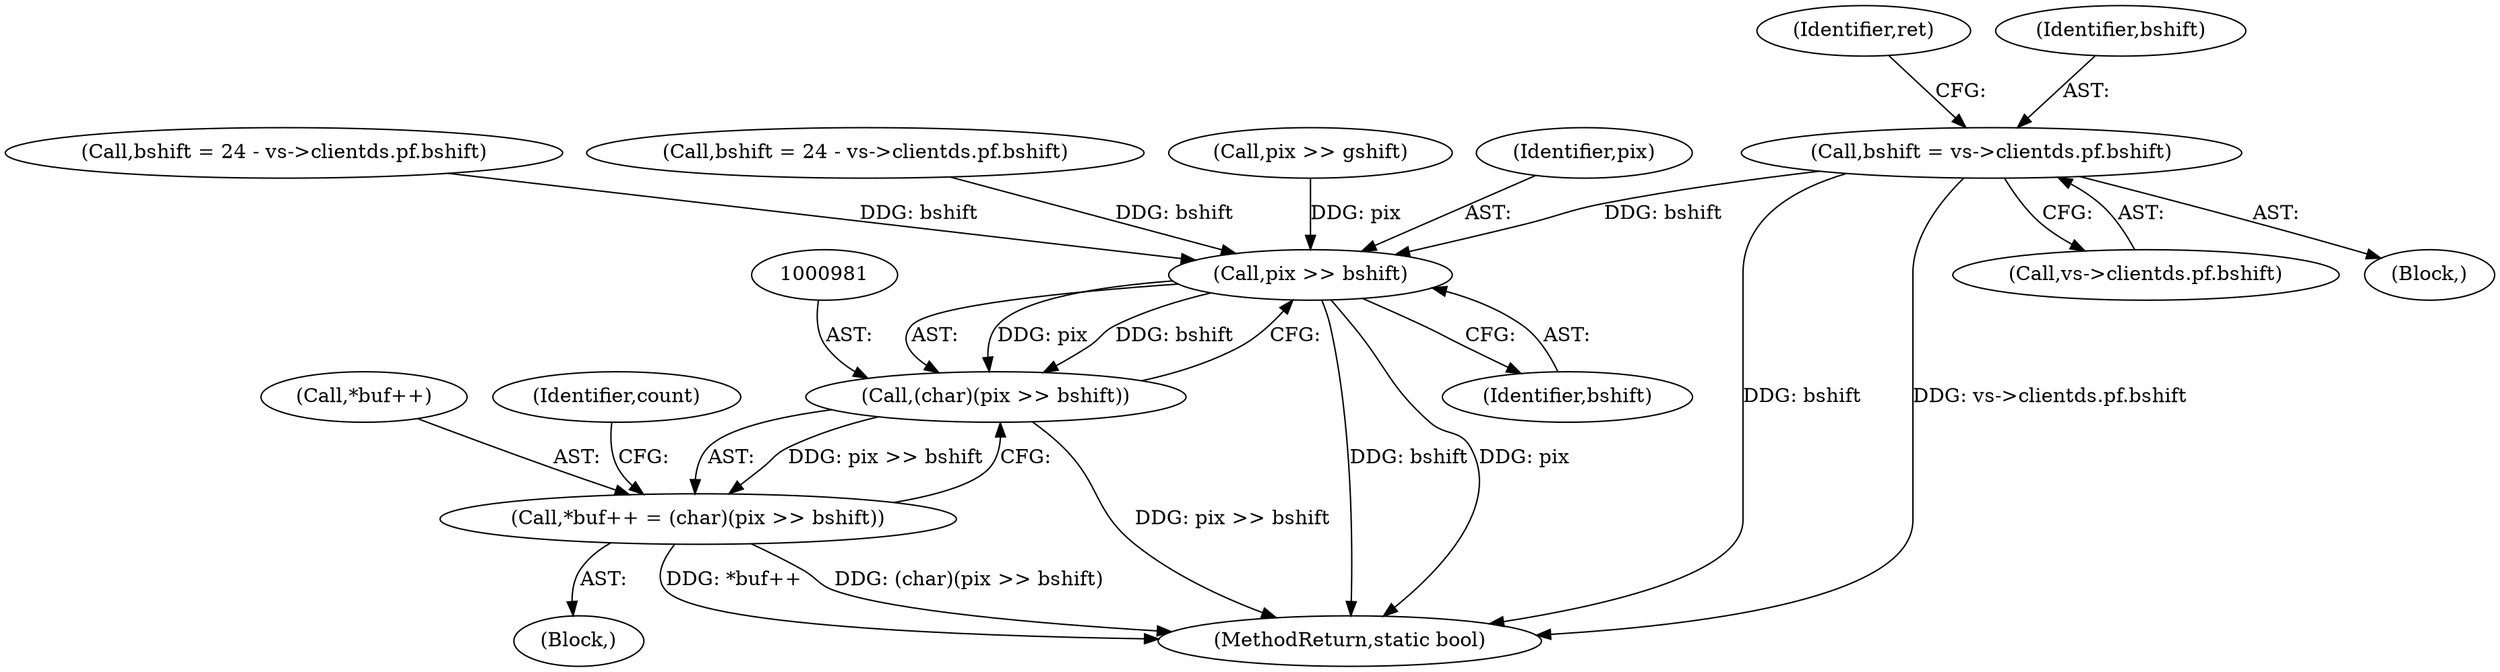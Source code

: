 digraph "0_qemu_9f64916da20eea67121d544698676295bbb105a7_0@pointer" {
"1000882" [label="(Call,bshift = vs->clientds.pf.bshift)"];
"1000982" [label="(Call,pix >> bshift)"];
"1000980" [label="(Call,(char)(pix >> bshift))"];
"1000976" [label="(Call,*buf++ = (char)(pix >> bshift))"];
"1000927" [label="(Identifier,ret)"];
"1000882" [label="(Call,bshift = vs->clientds.pf.bshift)"];
"1000929" [label="(Call,bshift = 24 - vs->clientds.pf.bshift)"];
"1000915" [label="(Call,bshift = 24 - vs->clientds.pf.bshift)"];
"1000976" [label="(Call,*buf++ = (char)(pix >> bshift))"];
"1000977" [label="(Call,*buf++)"];
"1000973" [label="(Call,pix >> gshift)"];
"1000952" [label="(Block,)"];
"1000980" [label="(Call,(char)(pix >> bshift))"];
"1000951" [label="(Identifier,count)"];
"1000985" [label="(MethodReturn,static bool)"];
"1000984" [label="(Identifier,bshift)"];
"1000884" [label="(Call,vs->clientds.pf.bshift)"];
"1000883" [label="(Identifier,bshift)"];
"1000983" [label="(Identifier,pix)"];
"1000982" [label="(Call,pix >> bshift)"];
"1000863" [label="(Block,)"];
"1000882" -> "1000863"  [label="AST: "];
"1000882" -> "1000884"  [label="CFG: "];
"1000883" -> "1000882"  [label="AST: "];
"1000884" -> "1000882"  [label="AST: "];
"1000927" -> "1000882"  [label="CFG: "];
"1000882" -> "1000985"  [label="DDG: bshift"];
"1000882" -> "1000985"  [label="DDG: vs->clientds.pf.bshift"];
"1000882" -> "1000982"  [label="DDG: bshift"];
"1000982" -> "1000980"  [label="AST: "];
"1000982" -> "1000984"  [label="CFG: "];
"1000983" -> "1000982"  [label="AST: "];
"1000984" -> "1000982"  [label="AST: "];
"1000980" -> "1000982"  [label="CFG: "];
"1000982" -> "1000985"  [label="DDG: bshift"];
"1000982" -> "1000985"  [label="DDG: pix"];
"1000982" -> "1000980"  [label="DDG: pix"];
"1000982" -> "1000980"  [label="DDG: bshift"];
"1000973" -> "1000982"  [label="DDG: pix"];
"1000915" -> "1000982"  [label="DDG: bshift"];
"1000929" -> "1000982"  [label="DDG: bshift"];
"1000980" -> "1000976"  [label="AST: "];
"1000981" -> "1000980"  [label="AST: "];
"1000976" -> "1000980"  [label="CFG: "];
"1000980" -> "1000985"  [label="DDG: pix >> bshift"];
"1000980" -> "1000976"  [label="DDG: pix >> bshift"];
"1000976" -> "1000952"  [label="AST: "];
"1000977" -> "1000976"  [label="AST: "];
"1000951" -> "1000976"  [label="CFG: "];
"1000976" -> "1000985"  [label="DDG: *buf++"];
"1000976" -> "1000985"  [label="DDG: (char)(pix >> bshift)"];
}
